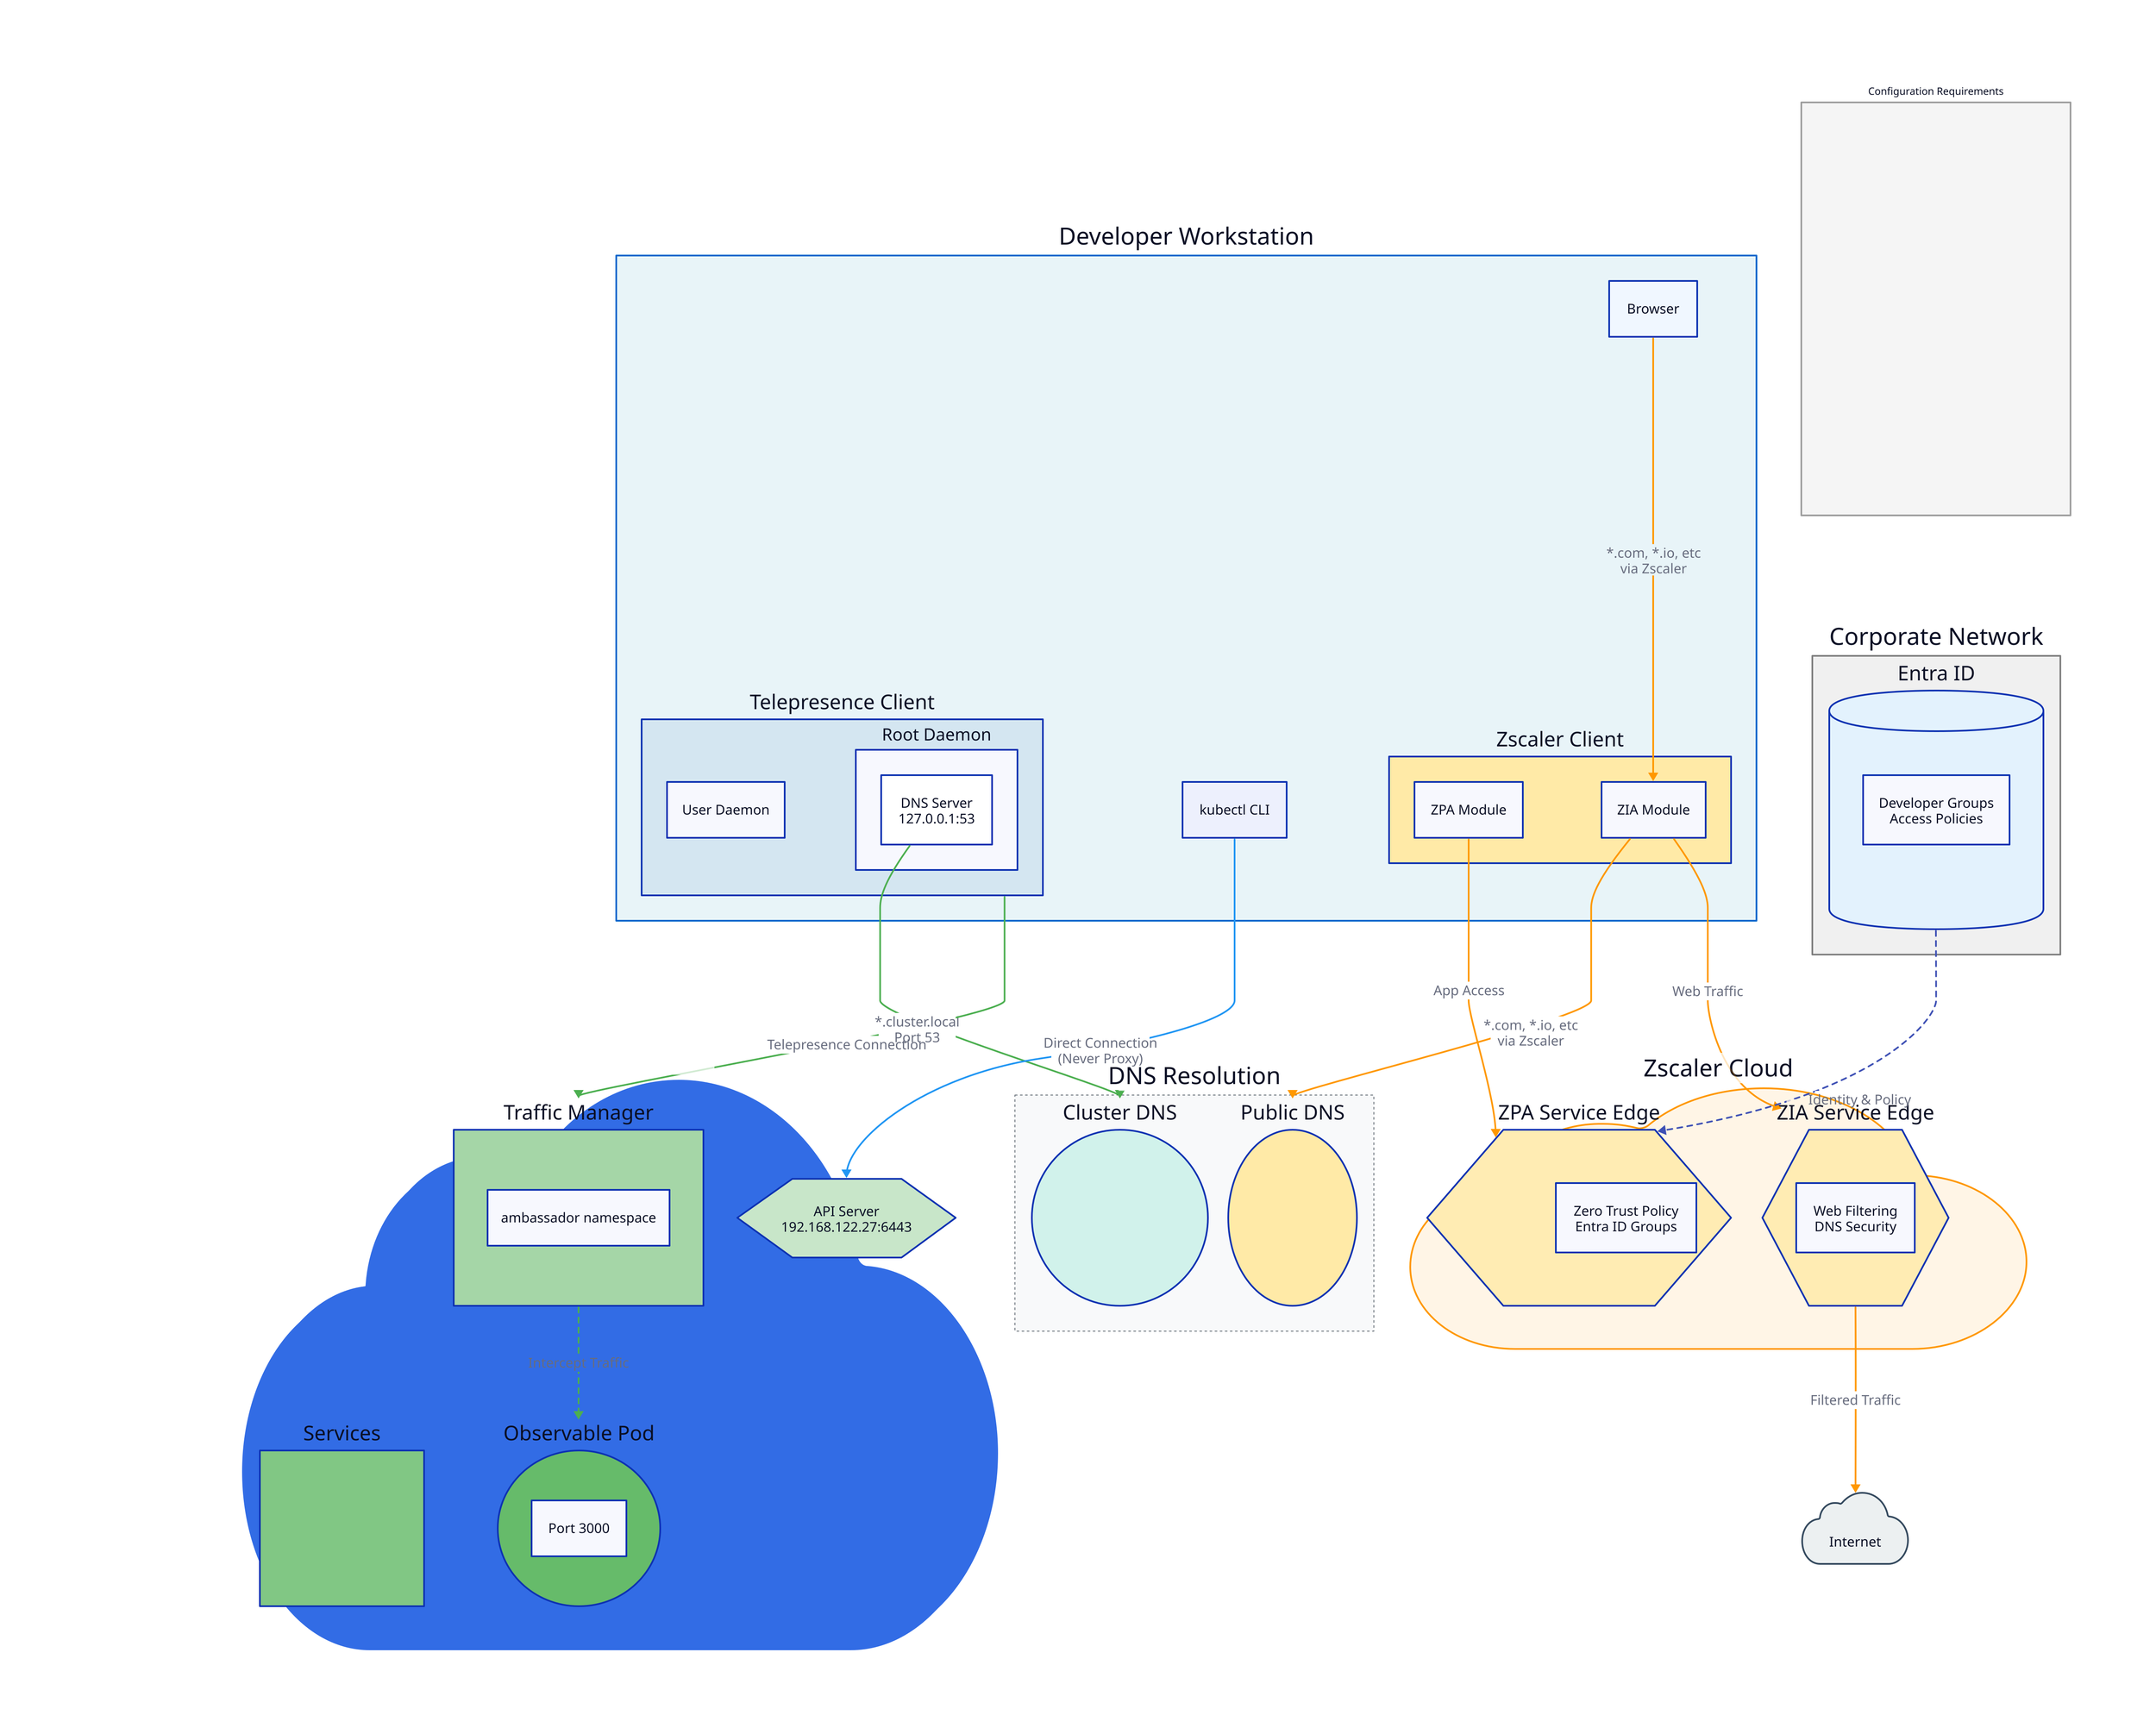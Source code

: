 # Telepresence + Zscaler Zero Trust Network Architecture

direction: down

# Define styles
vars: {
  d2-config: {
    layout-engine: elk
  }
}

# Title
title: |md
  # Telepresence + Zscaler Zero Trust Network
  ## DNS Resolution and Traffic Flow
|

# Developer Workstation
developer: Developer Workstation {
  shape: rectangle
  style: {
    fill: "#e8f4f8"
    stroke: "#0066cc"
    stroke-width: 2
  }
  
  browser: Browser {
    shape: rectangle
    style: {
      fill: "#f0f7ff"
    }
  }
  
  telepresence: Telepresence Client {
    shape: rectangle
    style: {
      fill: "#d4e6f1"
    }
    
    user_daemon: User Daemon
    root_daemon: Root Daemon {
      dns_server: DNS Server\n127.0.0.1:53
    }
  }
  
  kubectl: kubectl CLI {
    shape: rectangle
  }
  
  zscaler_client: Zscaler Client {
    shape: rectangle
    style: {
      fill: "#ffeaa7"
    }
    zpa: ZPA Module
    zia: ZIA Module
  }
}

# DNS Resolution Layer
dns_layer: DNS Resolution {
  shape: rectangle
  style: {
    fill: "#f8f9fa"
    stroke: "#6c757d"
    stroke-width: 1
    stroke-dash: 3
  }
  
  internal_dns: Cluster DNS {
    shape: circle
    style: {
      fill: "#d1f2eb"
    }
    domains: |md
      - *.cluster.local
      - *.svc
      - service names
    |
  }
  
  external_dns: Public DNS {
    shape: circle
    style: {
      fill: "#ffeaa7"
    }
    domains: |md
      - *.com
      - *.io
      - *.net
      - *.org
    |
  }
}

# Zscaler Cloud
zscaler_cloud: Zscaler Cloud {
  shape: cloud
  style: {
    fill: "#fff5e6"
    stroke: "#ff9800"
    stroke-width: 2
  }
  
  zpa_cloud: ZPA Service Edge {
    shape: hexagon
    style: {
      fill: "#ffecb3"
    }
    policy: Zero Trust Policy\nEntra ID Groups
  }
  
  zia_cloud: ZIA Service Edge {
    shape: hexagon
    style: {
      fill: "#ffecb3"
    }
    filtering: Web Filtering\nDNS Security
  }
}

# Corporate Network
corp_network: Corporate Network {
  shape: rectangle
  style: {
    fill: "#f0f0f0"
    stroke: "#808080"
    stroke-width: 2
  }
  
  entra_id: Entra ID {
    shape: cylinder
    style: {
      fill: "#e3f2fd"
    }
    groups: Developer Groups\nAccess Policies
  }
}

# Kubernetes Cluster
k8s_cluster: Kubernetes Cluster {
  shape: cloud
  style: {
    fill: "#326ce5"
    stroke: "#326ce5"
    stroke-width: 2
    font-color: "#ffffff"
    multiple: true
  }
  
  api_server: API Server\n192.168.122.27:6443 {
    shape: hexagon
    style: {
      fill: "#c8e6c9"
    }
  }
  
  traffic_manager: Traffic Manager {
    shape: rectangle
    style: {
      fill: "#a5d6a7"
    }
    namespace: ambassador namespace
  }
  
  services: Services {
    shape: rectangle
    style: {
      fill: "#81c784"
    }
    subnets: |md
      - 10.43.0.0/16
      - 10.42.0.0/24
    |
  }
  
  observable: Observable Pod {
    shape: circle
    style: {
      fill: "#66bb6a"
    }
    port: Port 3000
  }
}

# Internet
internet: Internet {
  shape: cloud
  style: {
    fill: "#ecf0f1"
    stroke: "#34495e"
  }
}

# Connections

# DNS Resolution Flows
developer.telepresence.root_daemon.dns_server -> dns_layer.internal_dns: {
  label: "*.cluster.local\nPort 53"
  style: {
    stroke: "#4caf50"
    stroke-width: 2
  }
}

developer.browser -> developer.zscaler_client.zia -> dns_layer.external_dns: {
  label: "*.com, *.io, etc\nvia Zscaler"
  style: {
    stroke: "#ff9800"
    stroke-width: 2
  }
}

# Traffic Flows
developer.kubectl -> k8s_cluster.api_server: {
  label: "Direct Connection\n(Never Proxy)"
  style: {
    stroke: "#2196f3"
    stroke-width: 2
    stroke-dash: 0
  }
}

developer.telepresence -> k8s_cluster.traffic_manager: {
  label: "Telepresence Connection"
  style: {
    stroke: "#4caf50"
    stroke-width: 2
  }
}

k8s_cluster.traffic_manager -> k8s_cluster.observable: {
  label: "Intercept Traffic"
  style: {
    stroke: "#4caf50"
    stroke-dash: 3
  }
}

# Zscaler Flows
developer.zscaler_client.zpa -> zscaler_cloud.zpa_cloud: {
  label: "App Access"
  style: {
    stroke: "#ff9800"
  }
}

developer.zscaler_client.zia -> zscaler_cloud.zia_cloud: {
  label: "Web Traffic"
  style: {
    stroke: "#ff9800"
  }
}

zscaler_cloud.zia_cloud -> internet: {
  label: "Filtered Traffic"
  style: {
    stroke: "#ff9800"
  }
}

corp_network.entra_id -> zscaler_cloud.zpa_cloud: {
  label: "Identity & Policy"
  style: {
    stroke: "#3f51b5"
    stroke-dash: 3
  }
}

# Legend
legend: Configuration Requirements {
  shape: rectangle
  style: {
    fill: "#f5f5f5"
    stroke: "#9e9e9e"
    font-size: 12
  }
  
  config: |md
    **Zscaler Bypass Rules for Developers:**
    
    **DNS Bypass:**
    - 127.0.0.1:53 (Telepresence DNS)
    
    **Network Bypass:**
    - 10.43.0.0/16 (K8s Services)
    - 10.42.0.0/24 (K8s Pods)
    - 192.168.122.27/32 (API Server)
    
    **Excluded DNS Suffixes:**
    - .com, .io, .net, .org (via ZIA)
    
    **Included for Telepresence:**
    - .cluster.local
    - .svc
  |
}